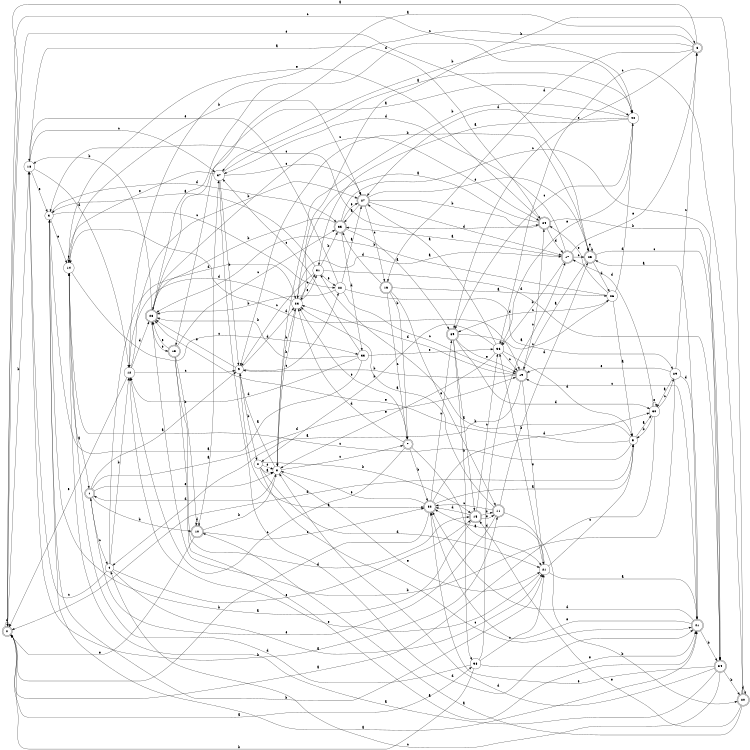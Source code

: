 digraph n34_10 {
__start0 [label="" shape="none"];

rankdir=LR;
size="8,5";

s0 [style="rounded,filled", color="black", fillcolor="white" shape="doublecircle", label="0"];
s1 [style="rounded,filled", color="black", fillcolor="white" shape="doublecircle", label="1"];
s2 [style="filled", color="black", fillcolor="white" shape="circle", label="2"];
s3 [style="filled", color="black", fillcolor="white" shape="circle", label="3"];
s4 [style="filled", color="black", fillcolor="white" shape="circle", label="4"];
s5 [style="filled", color="black", fillcolor="white" shape="circle", label="5"];
s6 [style="rounded,filled", color="black", fillcolor="white" shape="doublecircle", label="6"];
s7 [style="rounded,filled", color="black", fillcolor="white" shape="doublecircle", label="7"];
s8 [style="filled", color="black", fillcolor="white" shape="circle", label="8"];
s9 [style="filled", color="black", fillcolor="white" shape="circle", label="9"];
s10 [style="rounded,filled", color="black", fillcolor="white" shape="doublecircle", label="10"];
s11 [style="rounded,filled", color="black", fillcolor="white" shape="doublecircle", label="11"];
s12 [style="filled", color="black", fillcolor="white" shape="circle", label="12"];
s13 [style="rounded,filled", color="black", fillcolor="white" shape="doublecircle", label="13"];
s14 [style="filled", color="black", fillcolor="white" shape="circle", label="14"];
s15 [style="rounded,filled", color="black", fillcolor="white" shape="doublecircle", label="15"];
s16 [style="rounded,filled", color="black", fillcolor="white" shape="doublecircle", label="16"];
s17 [style="rounded,filled", color="black", fillcolor="white" shape="doublecircle", label="17"];
s18 [style="filled", color="black", fillcolor="white" shape="circle", label="18"];
s19 [style="rounded,filled", color="black", fillcolor="white" shape="doublecircle", label="19"];
s20 [style="rounded,filled", color="black", fillcolor="white" shape="doublecircle", label="20"];
s21 [style="filled", color="black", fillcolor="white" shape="circle", label="21"];
s22 [style="filled", color="black", fillcolor="white" shape="circle", label="22"];
s23 [style="filled", color="black", fillcolor="white" shape="circle", label="23"];
s24 [style="rounded,filled", color="black", fillcolor="white" shape="doublecircle", label="24"];
s25 [style="rounded,filled", color="black", fillcolor="white" shape="doublecircle", label="25"];
s26 [style="filled", color="black", fillcolor="white" shape="circle", label="26"];
s27 [style="rounded,filled", color="black", fillcolor="white" shape="doublecircle", label="27"];
s28 [style="rounded,filled", color="black", fillcolor="white" shape="doublecircle", label="28"];
s29 [style="filled", color="black", fillcolor="white" shape="circle", label="29"];
s30 [style="filled", color="black", fillcolor="white" shape="circle", label="30"];
s31 [style="filled", color="black", fillcolor="white" shape="circle", label="31"];
s32 [style="rounded,filled", color="black", fillcolor="white" shape="doublecircle", label="32"];
s33 [style="filled", color="black", fillcolor="white" shape="circle", label="33"];
s34 [style="rounded,filled", color="black", fillcolor="white" shape="doublecircle", label="34"];
s35 [style="rounded,filled", color="black", fillcolor="white" shape="doublecircle", label="35"];
s36 [style="filled", color="black", fillcolor="white" shape="circle", label="36"];
s37 [style="filled", color="black", fillcolor="white" shape="circle", label="37"];
s38 [style="filled", color="black", fillcolor="white" shape="circle", label="38"];
s39 [style="rounded,filled", color="black", fillcolor="white" shape="doublecircle", label="39"];
s40 [style="filled", color="black", fillcolor="white" shape="circle", label="40"];
s41 [style="rounded,filled", color="black", fillcolor="white" shape="doublecircle", label="41"];
s0 -> s38 [label="a"];
s0 -> s18 [label="b"];
s0 -> s40 [label="c"];
s0 -> s0 [label="d"];
s0 -> s25 [label="e"];
s1 -> s9 [label="a"];
s1 -> s10 [label="b"];
s1 -> s4 [label="c"];
s1 -> s19 [label="d"];
s1 -> s8 [label="e"];
s2 -> s8 [label="a"];
s2 -> s15 [label="b"];
s2 -> s41 [label="c"];
s2 -> s21 [label="d"];
s2 -> s8 [label="e"];
s3 -> s41 [label="a"];
s3 -> s21 [label="b"];
s3 -> s22 [label="c"];
s3 -> s35 [label="d"];
s3 -> s14 [label="e"];
s4 -> s21 [label="a"];
s4 -> s12 [label="b"];
s4 -> s18 [label="c"];
s4 -> s23 [label="d"];
s4 -> s15 [label="e"];
s5 -> s30 [label="a"];
s5 -> s31 [label="b"];
s5 -> s14 [label="c"];
s5 -> s0 [label="d"];
s5 -> s28 [label="e"];
s6 -> s0 [label="a"];
s6 -> s37 [label="b"];
s6 -> s13 [label="c"];
s6 -> s16 [label="d"];
s6 -> s39 [label="e"];
s7 -> s21 [label="a"];
s7 -> s32 [label="b"];
s7 -> s12 [label="c"];
s7 -> s23 [label="d"];
s7 -> s23 [label="e"];
s8 -> s9 [label="a"];
s8 -> s23 [label="b"];
s8 -> s7 [label="c"];
s8 -> s1 [label="d"];
s8 -> s21 [label="e"];
s9 -> s32 [label="a"];
s9 -> s2 [label="b"];
s9 -> s22 [label="c"];
s9 -> s23 [label="d"];
s9 -> s28 [label="e"];
s10 -> s37 [label="a"];
s10 -> s8 [label="b"];
s10 -> s32 [label="c"];
s10 -> s10 [label="d"];
s10 -> s0 [label="e"];
s11 -> s23 [label="a"];
s11 -> s20 [label="b"];
s11 -> s32 [label="c"];
s11 -> s25 [label="d"];
s11 -> s1 [label="e"];
s12 -> s6 [label="a"];
s12 -> s27 [label="b"];
s12 -> s9 [label="c"];
s12 -> s28 [label="d"];
s12 -> s0 [label="e"];
s13 -> s41 [label="a"];
s13 -> s10 [label="b"];
s13 -> s35 [label="c"];
s13 -> s15 [label="d"];
s13 -> s28 [label="e"];
s14 -> s1 [label="a"];
s14 -> s27 [label="b"];
s14 -> s33 [label="c"];
s14 -> s19 [label="d"];
s14 -> s14 [label="e"];
s15 -> s3 [label="a"];
s15 -> s11 [label="b"];
s15 -> s36 [label="c"];
s15 -> s32 [label="d"];
s15 -> s11 [label="e"];
s16 -> s26 [label="a"];
s16 -> s7 [label="b"];
s16 -> s7 [label="c"];
s16 -> s35 [label="d"];
s16 -> s11 [label="e"];
s17 -> s35 [label="a"];
s17 -> s36 [label="b"];
s17 -> s25 [label="c"];
s17 -> s37 [label="d"];
s17 -> s6 [label="e"];
s18 -> s24 [label="a"];
s18 -> s11 [label="b"];
s18 -> s37 [label="c"];
s18 -> s12 [label="d"];
s18 -> s3 [label="e"];
s19 -> s4 [label="a"];
s19 -> s9 [label="b"];
s19 -> s24 [label="c"];
s19 -> s23 [label="d"];
s19 -> s21 [label="e"];
s20 -> s10 [label="a"];
s20 -> s23 [label="b"];
s20 -> s36 [label="c"];
s20 -> s20 [label="d"];
s20 -> s15 [label="e"];
s21 -> s41 [label="a"];
s21 -> s36 [label="b"];
s21 -> s5 [label="c"];
s21 -> s32 [label="d"];
s21 -> s12 [label="e"];
s22 -> s27 [label="a"];
s22 -> s28 [label="b"];
s22 -> s19 [label="c"];
s22 -> s29 [label="d"];
s22 -> s18 [label="e"];
s23 -> s17 [label="a"];
s23 -> s8 [label="b"];
s23 -> s31 [label="c"];
s23 -> s12 [label="d"];
s23 -> s31 [label="e"];
s24 -> s23 [label="a"];
s24 -> s34 [label="b"];
s24 -> s3 [label="c"];
s24 -> s17 [label="d"];
s24 -> s14 [label="e"];
s25 -> s19 [label="a"];
s25 -> s9 [label="b"];
s25 -> s34 [label="c"];
s25 -> s26 [label="d"];
s25 -> s25 [label="e"];
s26 -> s5 [label="a"];
s26 -> s28 [label="b"];
s26 -> s39 [label="c"];
s26 -> s40 [label="d"];
s26 -> s24 [label="e"];
s27 -> s35 [label="a"];
s27 -> s24 [label="b"];
s27 -> s16 [label="c"];
s27 -> s17 [label="d"];
s27 -> s25 [label="e"];
s28 -> s40 [label="a"];
s28 -> s18 [label="b"];
s28 -> s24 [label="c"];
s28 -> s40 [label="d"];
s28 -> s13 [label="e"];
s29 -> s30 [label="a"];
s29 -> s28 [label="b"];
s29 -> s6 [label="c"];
s29 -> s41 [label="d"];
s29 -> s19 [label="e"];
s30 -> s0 [label="a"];
s30 -> s5 [label="b"];
s30 -> s29 [label="c"];
s30 -> s17 [label="d"];
s30 -> s30 [label="e"];
s31 -> s3 [label="a"];
s31 -> s35 [label="b"];
s31 -> s9 [label="c"];
s31 -> s34 [label="d"];
s31 -> s22 [label="e"];
s32 -> s5 [label="a"];
s32 -> s0 [label="b"];
s32 -> s39 [label="c"];
s32 -> s30 [label="d"];
s32 -> s8 [label="e"];
s33 -> s3 [label="a"];
s33 -> s28 [label="b"];
s33 -> s37 [label="c"];
s33 -> s12 [label="d"];
s33 -> s36 [label="e"];
s34 -> s14 [label="a"];
s34 -> s20 [label="b"];
s34 -> s4 [label="c"];
s34 -> s8 [label="d"];
s34 -> s32 [label="e"];
s35 -> s39 [label="a"];
s35 -> s28 [label="b"];
s35 -> s34 [label="c"];
s35 -> s33 [label="d"];
s35 -> s27 [label="e"];
s36 -> s27 [label="a"];
s36 -> s2 [label="b"];
s36 -> s19 [label="c"];
s36 -> s5 [label="d"];
s36 -> s8 [label="e"];
s37 -> s40 [label="a"];
s37 -> s9 [label="b"];
s37 -> s27 [label="c"];
s37 -> s41 [label="d"];
s37 -> s14 [label="e"];
s38 -> s17 [label="a"];
s38 -> s0 [label="b"];
s38 -> s21 [label="c"];
s38 -> s14 [label="d"];
s38 -> s41 [label="e"];
s39 -> s15 [label="a"];
s39 -> s38 [label="b"];
s39 -> s26 [label="c"];
s39 -> s30 [label="d"];
s39 -> s19 [label="e"];
s40 -> s31 [label="a"];
s40 -> s8 [label="b"];
s40 -> s39 [label="c"];
s40 -> s27 [label="d"];
s40 -> s36 [label="e"];
s41 -> s25 [label="a"];
s41 -> s34 [label="b"];
s41 -> s19 [label="c"];
s41 -> s32 [label="d"];
s41 -> s32 [label="e"];

}